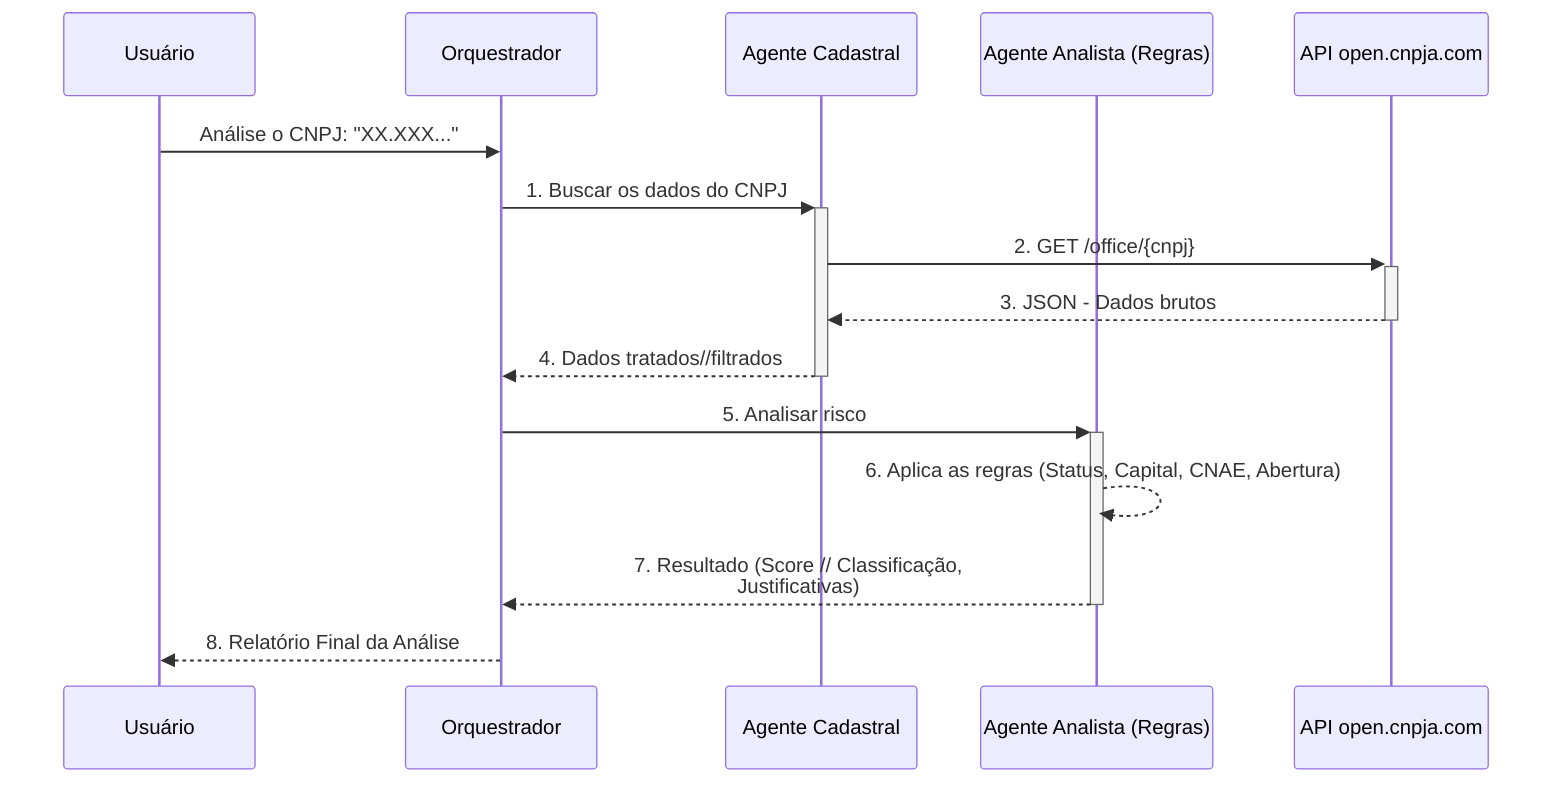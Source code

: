 sequenceDiagram
  participant Analista as Usuário
  participant Orquestrador as Orquestrador
  participant Cadastral as Agente Cadastral
  participant AnalistaRisco as Agente Analista (Regras)
  participant APICNPJ as API open.cnpja.com

  Analista ->> Orquestrador: Análise o CNPJ: "XX.XXX..."
  Orquestrador ->>+ Cadastral: 1. Buscar os dados do CNPJ
  Cadastral ->>+ APICNPJ: 2. GET /office/{cnpj}
  APICNPJ -->>- Cadastral: 3. JSON - Dados brutos
  Cadastral -->>- Orquestrador: 4. Dados tratados//filtrados
  Orquestrador ->>+ AnalistaRisco: 5. Analisar risco
  AnalistaRisco -->> AnalistaRisco: 6. Aplica as regras (Status, Capital, CNAE, Abertura)
  AnalistaRisco -->>- Orquestrador: 7. Resultado (Score // Classificação,<br>Justificativas)
  Orquestrador -->> Analista: 8. Relatório Final da Análise